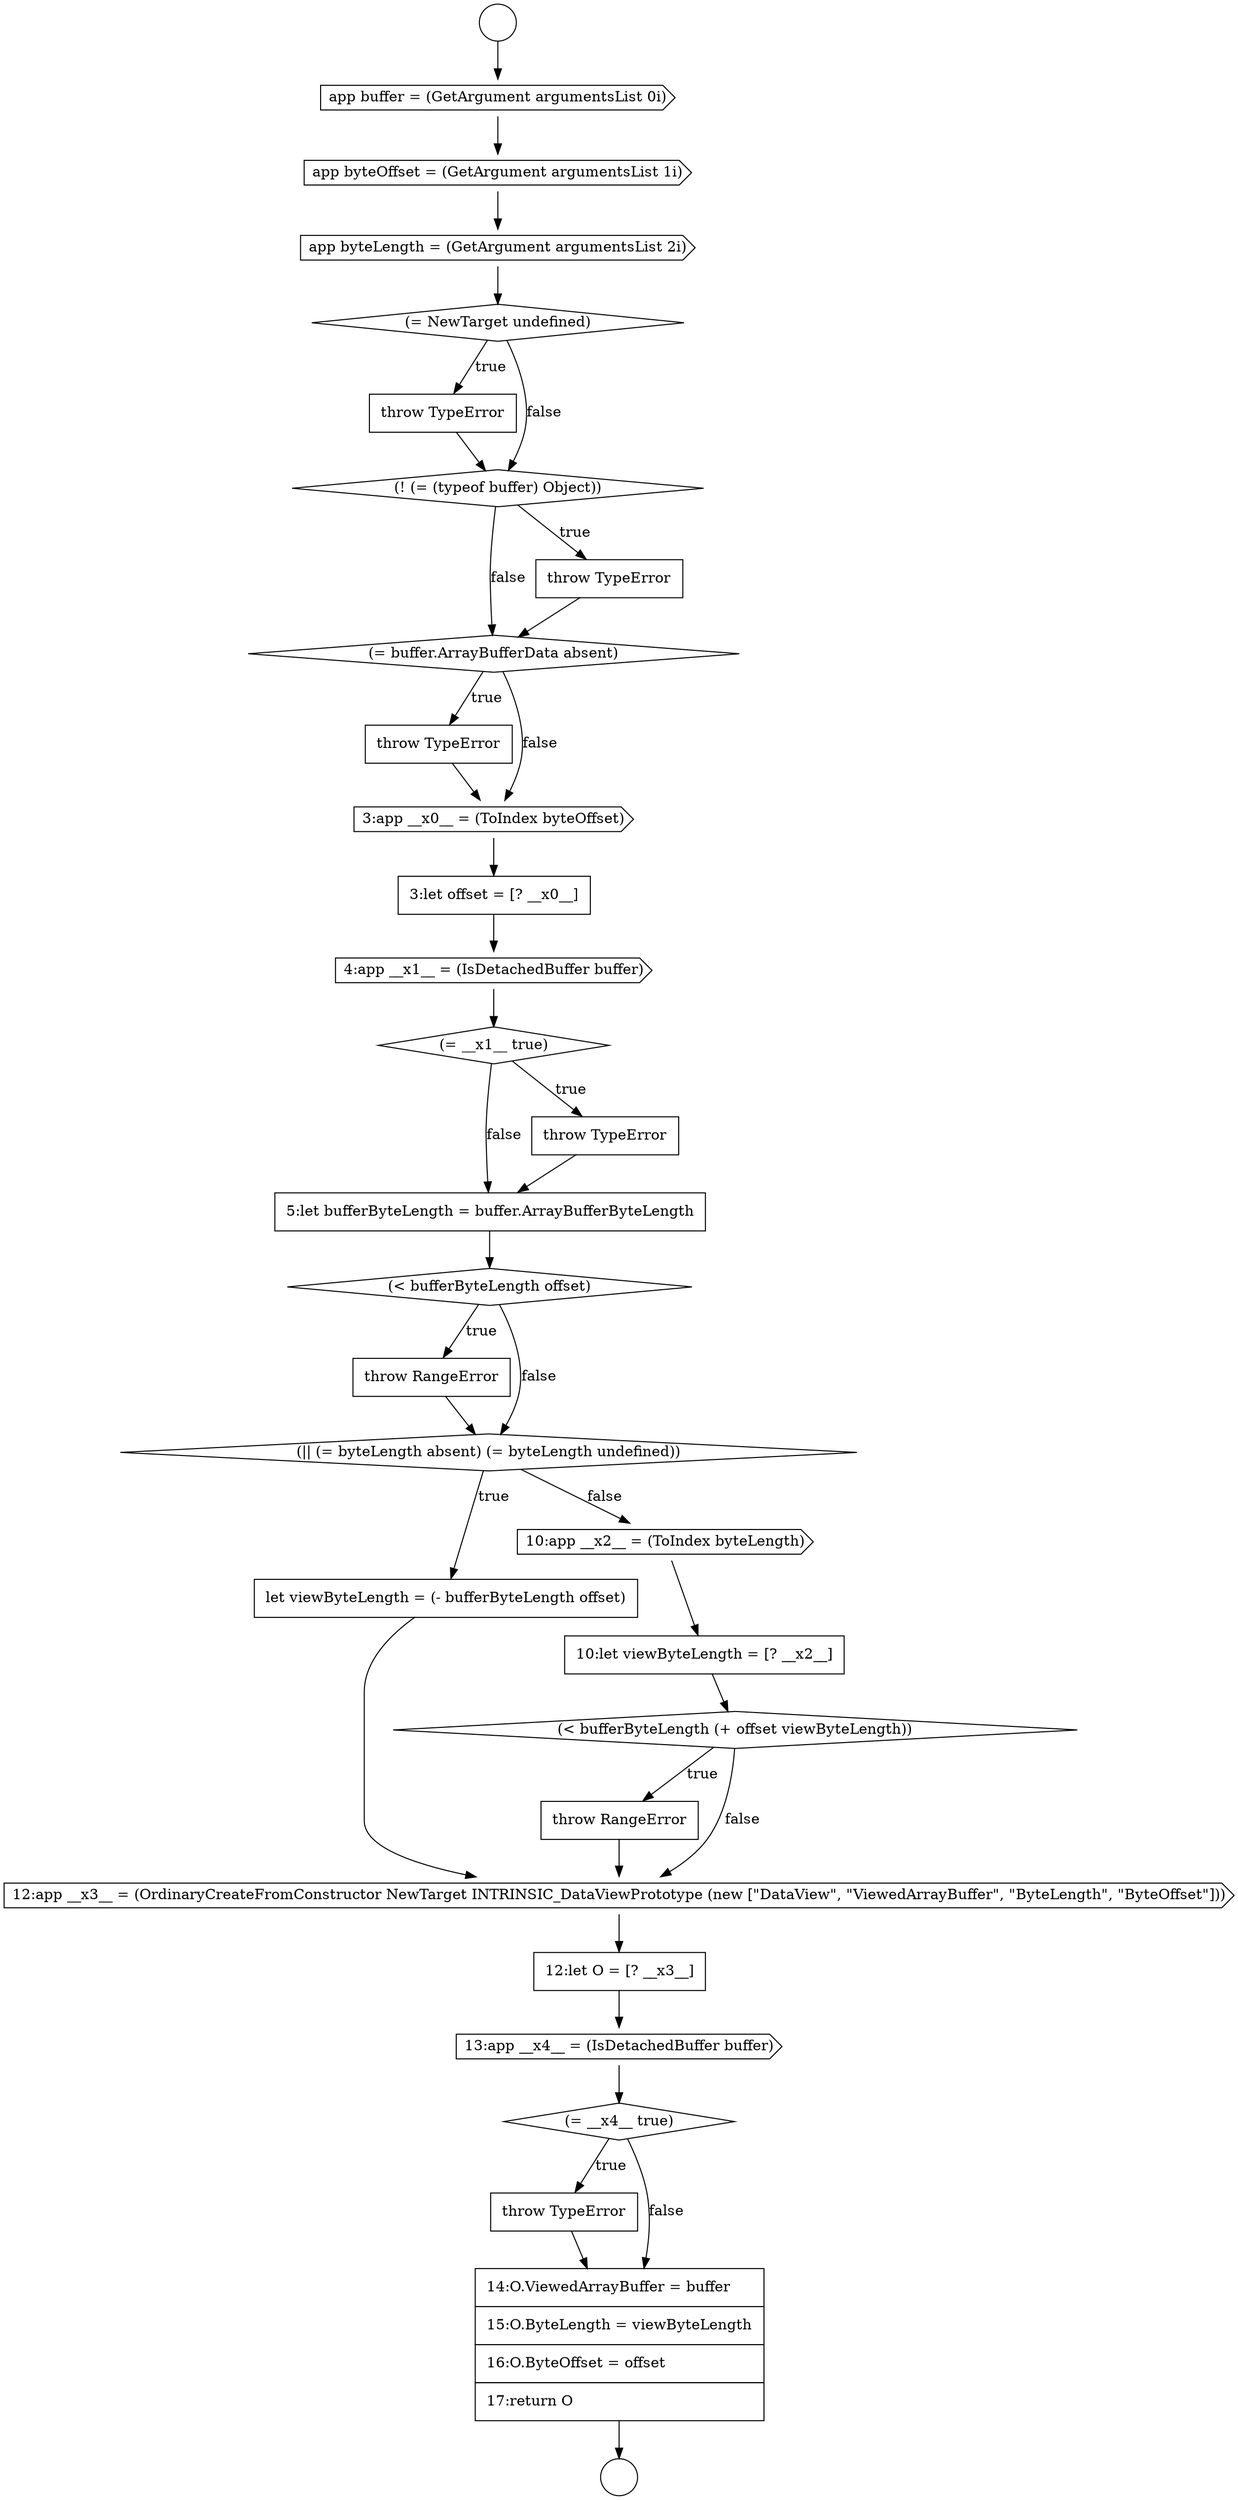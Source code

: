digraph {
  node0 [shape=circle label=" " color="black" fillcolor="white" style=filled]
  node5 [shape=diamond, label=<<font color="black">(= NewTarget undefined)</font>> color="black" fillcolor="white" style=filled]
  node10 [shape=none, margin=0, label=<<font color="black">
    <table border="0" cellborder="1" cellspacing="0" cellpadding="10">
      <tr><td align="left">throw TypeError</td></tr>
    </table>
  </font>> color="black" fillcolor="white" style=filled]
  node14 [shape=diamond, label=<<font color="black">(= __x1__ true)</font>> color="black" fillcolor="white" style=filled]
  node1 [shape=circle label=" " color="black" fillcolor="white" style=filled]
  node6 [shape=none, margin=0, label=<<font color="black">
    <table border="0" cellborder="1" cellspacing="0" cellpadding="10">
      <tr><td align="left">throw TypeError</td></tr>
    </table>
  </font>> color="black" fillcolor="white" style=filled]
  node9 [shape=diamond, label=<<font color="black">(= buffer.ArrayBufferData absent)</font>> color="black" fillcolor="white" style=filled]
  node13 [shape=cds, label=<<font color="black">4:app __x1__ = (IsDetachedBuffer buffer)</font>> color="black" fillcolor="white" style=filled]
  node2 [shape=cds, label=<<font color="black">app buffer = (GetArgument argumentsList 0i)</font>> color="black" fillcolor="white" style=filled]
  node17 [shape=diamond, label=<<font color="black">(&lt; bufferByteLength offset)</font>> color="black" fillcolor="white" style=filled]
  node12 [shape=none, margin=0, label=<<font color="black">
    <table border="0" cellborder="1" cellspacing="0" cellpadding="10">
      <tr><td align="left">3:let offset = [? __x0__]</td></tr>
    </table>
  </font>> color="black" fillcolor="white" style=filled]
  node7 [shape=diamond, label=<<font color="black">(! (= (typeof buffer) Object))</font>> color="black" fillcolor="white" style=filled]
  node3 [shape=cds, label=<<font color="black">app byteOffset = (GetArgument argumentsList 1i)</font>> color="black" fillcolor="white" style=filled]
  node18 [shape=none, margin=0, label=<<font color="black">
    <table border="0" cellborder="1" cellspacing="0" cellpadding="10">
      <tr><td align="left">throw RangeError</td></tr>
    </table>
  </font>> color="black" fillcolor="white" style=filled]
  node16 [shape=none, margin=0, label=<<font color="black">
    <table border="0" cellborder="1" cellspacing="0" cellpadding="10">
      <tr><td align="left">5:let bufferByteLength = buffer.ArrayBufferByteLength</td></tr>
    </table>
  </font>> color="black" fillcolor="white" style=filled]
  node11 [shape=cds, label=<<font color="black">3:app __x0__ = (ToIndex byteOffset)</font>> color="black" fillcolor="white" style=filled]
  node8 [shape=none, margin=0, label=<<font color="black">
    <table border="0" cellborder="1" cellspacing="0" cellpadding="10">
      <tr><td align="left">throw TypeError</td></tr>
    </table>
  </font>> color="black" fillcolor="white" style=filled]
  node4 [shape=cds, label=<<font color="black">app byteLength = (GetArgument argumentsList 2i)</font>> color="black" fillcolor="white" style=filled]
  node15 [shape=none, margin=0, label=<<font color="black">
    <table border="0" cellborder="1" cellspacing="0" cellpadding="10">
      <tr><td align="left">throw TypeError</td></tr>
    </table>
  </font>> color="black" fillcolor="white" style=filled]
  node24 [shape=none, margin=0, label=<<font color="black">
    <table border="0" cellborder="1" cellspacing="0" cellpadding="10">
      <tr><td align="left">throw RangeError</td></tr>
    </table>
  </font>> color="black" fillcolor="white" style=filled]
  node25 [shape=cds, label=<<font color="black">12:app __x3__ = (OrdinaryCreateFromConstructor NewTarget INTRINSIC_DataViewPrototype (new [&quot;DataView&quot;, &quot;ViewedArrayBuffer&quot;, &quot;ByteLength&quot;, &quot;ByteOffset&quot;]))</font>> color="black" fillcolor="white" style=filled]
  node20 [shape=none, margin=0, label=<<font color="black">
    <table border="0" cellborder="1" cellspacing="0" cellpadding="10">
      <tr><td align="left">let viewByteLength = (- bufferByteLength offset)</td></tr>
    </table>
  </font>> color="black" fillcolor="white" style=filled]
  node29 [shape=none, margin=0, label=<<font color="black">
    <table border="0" cellborder="1" cellspacing="0" cellpadding="10">
      <tr><td align="left">throw TypeError</td></tr>
    </table>
  </font>> color="black" fillcolor="white" style=filled]
  node28 [shape=diamond, label=<<font color="black">(= __x4__ true)</font>> color="black" fillcolor="white" style=filled]
  node21 [shape=cds, label=<<font color="black">10:app __x2__ = (ToIndex byteLength)</font>> color="black" fillcolor="white" style=filled]
  node22 [shape=none, margin=0, label=<<font color="black">
    <table border="0" cellborder="1" cellspacing="0" cellpadding="10">
      <tr><td align="left">10:let viewByteLength = [? __x2__]</td></tr>
    </table>
  </font>> color="black" fillcolor="white" style=filled]
  node27 [shape=cds, label=<<font color="black">13:app __x4__ = (IsDetachedBuffer buffer)</font>> color="black" fillcolor="white" style=filled]
  node26 [shape=none, margin=0, label=<<font color="black">
    <table border="0" cellborder="1" cellspacing="0" cellpadding="10">
      <tr><td align="left">12:let O = [? __x3__]</td></tr>
    </table>
  </font>> color="black" fillcolor="white" style=filled]
  node23 [shape=diamond, label=<<font color="black">(&lt; bufferByteLength (+ offset viewByteLength))</font>> color="black" fillcolor="white" style=filled]
  node30 [shape=none, margin=0, label=<<font color="black">
    <table border="0" cellborder="1" cellspacing="0" cellpadding="10">
      <tr><td align="left">14:O.ViewedArrayBuffer = buffer</td></tr>
      <tr><td align="left">15:O.ByteLength = viewByteLength</td></tr>
      <tr><td align="left">16:O.ByteOffset = offset</td></tr>
      <tr><td align="left">17:return O</td></tr>
    </table>
  </font>> color="black" fillcolor="white" style=filled]
  node19 [shape=diamond, label=<<font color="black">(|| (= byteLength absent) (= byteLength undefined))</font>> color="black" fillcolor="white" style=filled]
  node3 -> node4 [ color="black"]
  node29 -> node30 [ color="black"]
  node18 -> node19 [ color="black"]
  node20 -> node25 [ color="black"]
  node7 -> node8 [label=<<font color="black">true</font>> color="black"]
  node7 -> node9 [label=<<font color="black">false</font>> color="black"]
  node13 -> node14 [ color="black"]
  node12 -> node13 [ color="black"]
  node27 -> node28 [ color="black"]
  node28 -> node29 [label=<<font color="black">true</font>> color="black"]
  node28 -> node30 [label=<<font color="black">false</font>> color="black"]
  node26 -> node27 [ color="black"]
  node10 -> node11 [ color="black"]
  node25 -> node26 [ color="black"]
  node23 -> node24 [label=<<font color="black">true</font>> color="black"]
  node23 -> node25 [label=<<font color="black">false</font>> color="black"]
  node16 -> node17 [ color="black"]
  node2 -> node3 [ color="black"]
  node15 -> node16 [ color="black"]
  node11 -> node12 [ color="black"]
  node9 -> node10 [label=<<font color="black">true</font>> color="black"]
  node9 -> node11 [label=<<font color="black">false</font>> color="black"]
  node0 -> node2 [ color="black"]
  node19 -> node20 [label=<<font color="black">true</font>> color="black"]
  node19 -> node21 [label=<<font color="black">false</font>> color="black"]
  node22 -> node23 [ color="black"]
  node6 -> node7 [ color="black"]
  node4 -> node5 [ color="black"]
  node30 -> node1 [ color="black"]
  node8 -> node9 [ color="black"]
  node21 -> node22 [ color="black"]
  node24 -> node25 [ color="black"]
  node5 -> node6 [label=<<font color="black">true</font>> color="black"]
  node5 -> node7 [label=<<font color="black">false</font>> color="black"]
  node14 -> node15 [label=<<font color="black">true</font>> color="black"]
  node14 -> node16 [label=<<font color="black">false</font>> color="black"]
  node17 -> node18 [label=<<font color="black">true</font>> color="black"]
  node17 -> node19 [label=<<font color="black">false</font>> color="black"]
}
